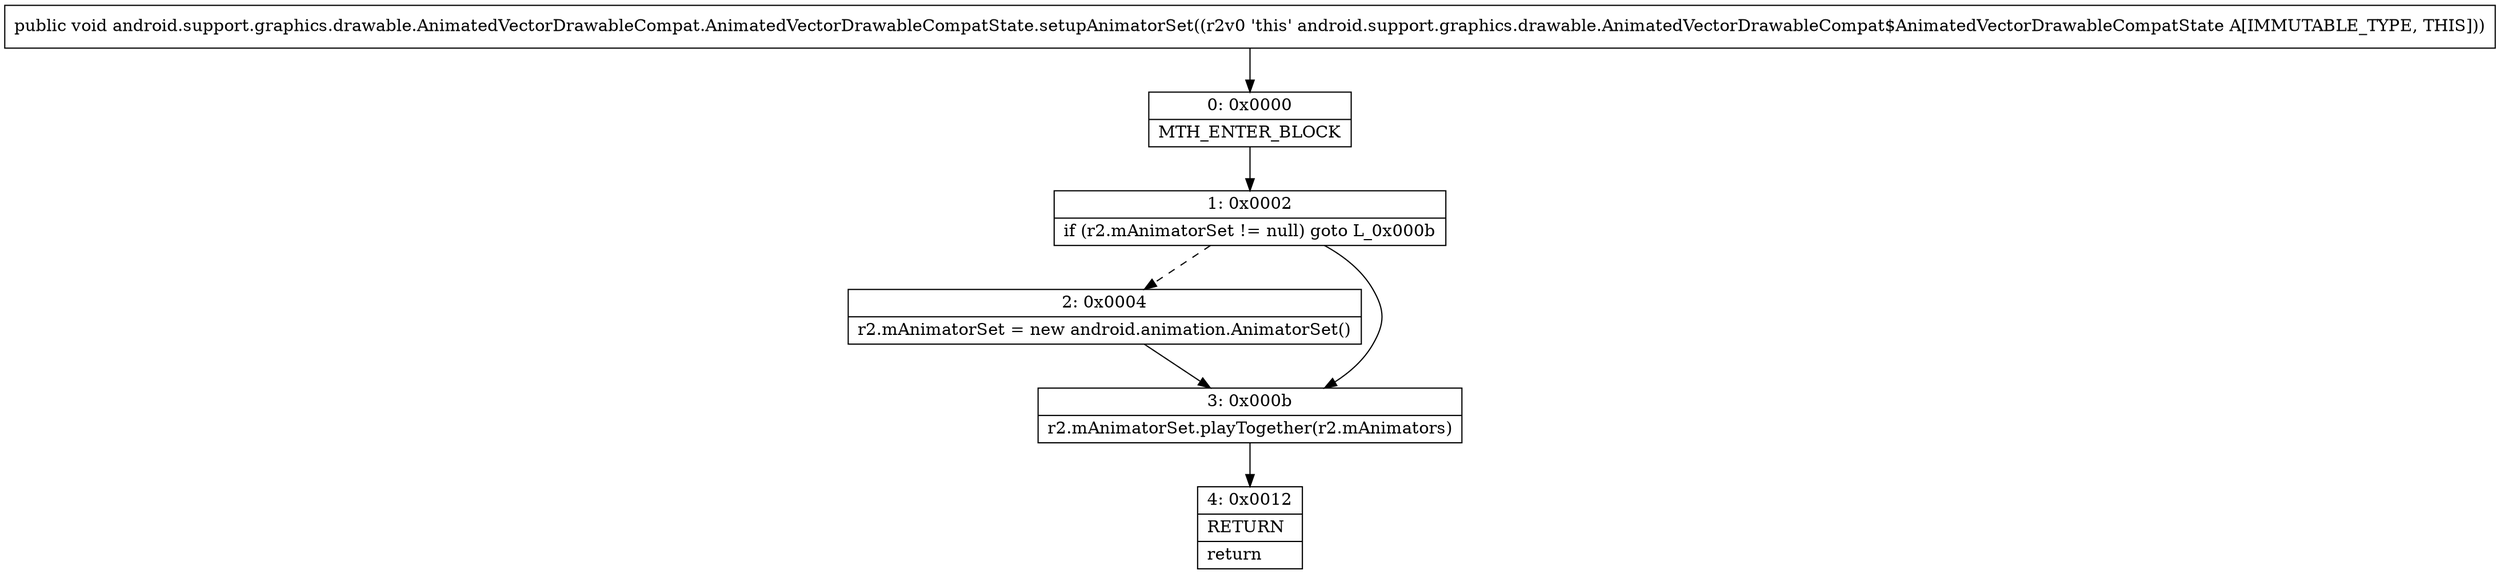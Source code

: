 digraph "CFG forandroid.support.graphics.drawable.AnimatedVectorDrawableCompat.AnimatedVectorDrawableCompatState.setupAnimatorSet()V" {
Node_0 [shape=record,label="{0\:\ 0x0000|MTH_ENTER_BLOCK\l}"];
Node_1 [shape=record,label="{1\:\ 0x0002|if (r2.mAnimatorSet != null) goto L_0x000b\l}"];
Node_2 [shape=record,label="{2\:\ 0x0004|r2.mAnimatorSet = new android.animation.AnimatorSet()\l}"];
Node_3 [shape=record,label="{3\:\ 0x000b|r2.mAnimatorSet.playTogether(r2.mAnimators)\l}"];
Node_4 [shape=record,label="{4\:\ 0x0012|RETURN\l|return\l}"];
MethodNode[shape=record,label="{public void android.support.graphics.drawable.AnimatedVectorDrawableCompat.AnimatedVectorDrawableCompatState.setupAnimatorSet((r2v0 'this' android.support.graphics.drawable.AnimatedVectorDrawableCompat$AnimatedVectorDrawableCompatState A[IMMUTABLE_TYPE, THIS])) }"];
MethodNode -> Node_0;
Node_0 -> Node_1;
Node_1 -> Node_2[style=dashed];
Node_1 -> Node_3;
Node_2 -> Node_3;
Node_3 -> Node_4;
}

